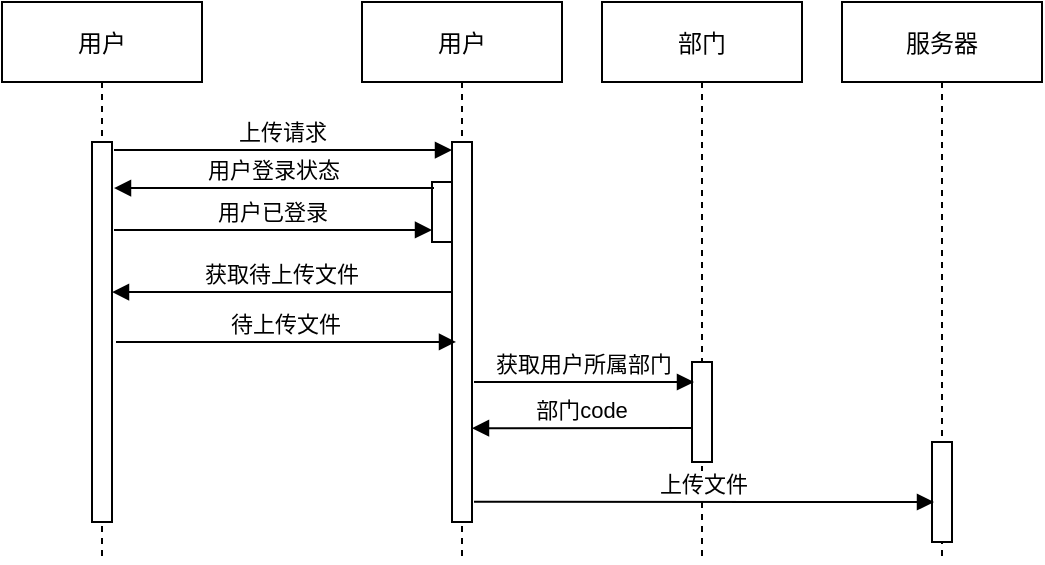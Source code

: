 <mxfile version="15.4.3" type="github">
  <diagram id="jTyqnOY4CSZY5J-jKBLQ" name="Page-1">
    <mxGraphModel dx="1108" dy="482" grid="1" gridSize="10" guides="1" tooltips="1" connect="1" arrows="1" fold="1" page="1" pageScale="1" pageWidth="827" pageHeight="1169" math="0" shadow="0">
      <root>
        <mxCell id="0" />
        <mxCell id="1" parent="0" />
        <mxCell id="tQEb7yG2iG1s_vNv8sm0-66" value="用户" style="shape=umlLifeline;perimeter=lifelinePerimeter;container=1;collapsible=0;recursiveResize=0;rounded=0;shadow=0;strokeWidth=1;" vertex="1" parent="1">
          <mxGeometry x="600" y="50" width="100" height="280" as="geometry" />
        </mxCell>
        <mxCell id="tQEb7yG2iG1s_vNv8sm0-67" value="" style="points=[];perimeter=orthogonalPerimeter;rounded=0;shadow=0;strokeWidth=1;" vertex="1" parent="tQEb7yG2iG1s_vNv8sm0-66">
          <mxGeometry x="45" y="70" width="10" height="190" as="geometry" />
        </mxCell>
        <mxCell id="tQEb7yG2iG1s_vNv8sm0-68" value="文件" style="shape=umlLifeline;perimeter=lifelinePerimeter;container=1;collapsible=0;recursiveResize=0;rounded=0;shadow=0;strokeWidth=1;" vertex="1" parent="1">
          <mxGeometry x="780" y="50" width="100" height="280" as="geometry" />
        </mxCell>
        <mxCell id="tQEb7yG2iG1s_vNv8sm0-70" value="用户" style="shape=umlLifeline;perimeter=lifelinePerimeter;container=1;collapsible=0;recursiveResize=0;rounded=0;shadow=0;strokeWidth=1;" vertex="1" parent="tQEb7yG2iG1s_vNv8sm0-68">
          <mxGeometry width="100" height="280" as="geometry" />
        </mxCell>
        <mxCell id="tQEb7yG2iG1s_vNv8sm0-71" value="" style="points=[];perimeter=orthogonalPerimeter;rounded=0;shadow=0;strokeWidth=1;" vertex="1" parent="tQEb7yG2iG1s_vNv8sm0-70">
          <mxGeometry x="45" y="70" width="10" height="190" as="geometry" />
        </mxCell>
        <mxCell id="tQEb7yG2iG1s_vNv8sm0-69" value="" style="points=[];perimeter=orthogonalPerimeter;rounded=0;shadow=0;strokeWidth=1;" vertex="1" parent="tQEb7yG2iG1s_vNv8sm0-70">
          <mxGeometry x="35" y="90" width="10" height="30" as="geometry" />
        </mxCell>
        <mxCell id="tQEb7yG2iG1s_vNv8sm0-72" value="部门" style="shape=umlLifeline;perimeter=lifelinePerimeter;container=1;collapsible=0;recursiveResize=0;rounded=0;shadow=0;strokeWidth=1;" vertex="1" parent="1">
          <mxGeometry x="900" y="50" width="100" height="280" as="geometry" />
        </mxCell>
        <mxCell id="tQEb7yG2iG1s_vNv8sm0-84" value="" style="points=[];perimeter=orthogonalPerimeter;rounded=0;shadow=0;strokeWidth=1;" vertex="1" parent="tQEb7yG2iG1s_vNv8sm0-72">
          <mxGeometry x="45" y="180" width="10" height="50" as="geometry" />
        </mxCell>
        <mxCell id="tQEb7yG2iG1s_vNv8sm0-74" value="上传请求" style="verticalAlign=bottom;endArrow=block;shadow=0;strokeWidth=1;exitX=1.1;exitY=0.108;exitDx=0;exitDy=0;exitPerimeter=0;" edge="1" parent="1">
          <mxGeometry relative="1" as="geometry">
            <mxPoint x="656" y="124.04" as="sourcePoint" />
            <mxPoint x="825" y="124.04" as="targetPoint" />
          </mxGeometry>
        </mxCell>
        <mxCell id="tQEb7yG2iG1s_vNv8sm0-75" value="部门code" style="verticalAlign=bottom;endArrow=block;shadow=0;strokeWidth=1;exitX=0;exitY=0.66;exitDx=0;exitDy=0;exitPerimeter=0;entryX=0.9;entryY=0.724;entryDx=0;entryDy=0;entryPerimeter=0;" edge="1" parent="1" source="tQEb7yG2iG1s_vNv8sm0-84">
          <mxGeometry relative="1" as="geometry">
            <mxPoint x="1000" y="273" as="sourcePoint" />
            <mxPoint x="835" y="263.08" as="targetPoint" />
            <Array as="points" />
          </mxGeometry>
        </mxCell>
        <mxCell id="tQEb7yG2iG1s_vNv8sm0-76" value="获取用户所属部门" style="verticalAlign=bottom;endArrow=block;shadow=0;strokeWidth=1;exitX=1;exitY=0.588;exitDx=0;exitDy=0;exitPerimeter=0;entryX=0.1;entryY=0.2;entryDx=0;entryDy=0;entryPerimeter=0;" edge="1" parent="1" target="tQEb7yG2iG1s_vNv8sm0-84">
          <mxGeometry relative="1" as="geometry">
            <mxPoint x="836" y="239.96" as="sourcePoint" />
            <mxPoint x="1000" y="240" as="targetPoint" />
            <Array as="points">
              <mxPoint x="921" y="240" />
            </Array>
          </mxGeometry>
        </mxCell>
        <mxCell id="tQEb7yG2iG1s_vNv8sm0-77" value="用户登录状态" style="verticalAlign=bottom;endArrow=block;shadow=0;strokeWidth=1;exitX=0.1;exitY=0.1;exitDx=0;exitDy=0;exitPerimeter=0;entryX=1.1;entryY=0.254;entryDx=0;entryDy=0;entryPerimeter=0;" edge="1" parent="1" source="tQEb7yG2iG1s_vNv8sm0-69">
          <mxGeometry relative="1" as="geometry">
            <mxPoint x="820" y="150" as="sourcePoint" />
            <mxPoint x="656" y="143.02" as="targetPoint" />
            <Array as="points" />
          </mxGeometry>
        </mxCell>
        <mxCell id="tQEb7yG2iG1s_vNv8sm0-78" value="用户已登录" style="verticalAlign=bottom;endArrow=block;shadow=0;strokeWidth=1;entryX=0;entryY=0.8;entryDx=0;entryDy=0;entryPerimeter=0;exitX=1.1;exitY=0.415;exitDx=0;exitDy=0;exitPerimeter=0;" edge="1" parent="1" target="tQEb7yG2iG1s_vNv8sm0-69">
          <mxGeometry relative="1" as="geometry">
            <mxPoint x="656" y="163.95" as="sourcePoint" />
            <mxPoint x="810" y="165" as="targetPoint" />
          </mxGeometry>
        </mxCell>
        <mxCell id="tQEb7yG2iG1s_vNv8sm0-79" value="待上传文件" style="verticalAlign=bottom;endArrow=block;shadow=0;strokeWidth=1;exitX=1.2;exitY=0.846;exitDx=0;exitDy=0;exitPerimeter=0;entryX=0.2;entryY=0.647;entryDx=0;entryDy=0;entryPerimeter=0;" edge="1" parent="1">
          <mxGeometry relative="1" as="geometry">
            <mxPoint x="657" y="219.98" as="sourcePoint" />
            <mxPoint x="827" y="219.99" as="targetPoint" />
            <Array as="points">
              <mxPoint x="690" y="220" />
              <mxPoint x="735" y="220.04" />
            </Array>
          </mxGeometry>
        </mxCell>
        <mxCell id="tQEb7yG2iG1s_vNv8sm0-80" value="获取待上传文件" style="verticalAlign=bottom;endArrow=block;shadow=0;strokeWidth=1;exitX=0;exitY=0.5;exitDx=0;exitDy=0;exitPerimeter=0;entryX=1;entryY=0.654;entryDx=0;entryDy=0;entryPerimeter=0;" edge="1" parent="1">
          <mxGeometry relative="1" as="geometry">
            <mxPoint x="825" y="195" as="sourcePoint" />
            <mxPoint x="655" y="195.02" as="targetPoint" />
            <Array as="points" />
          </mxGeometry>
        </mxCell>
        <mxCell id="tQEb7yG2iG1s_vNv8sm0-81" value="服务器" style="shape=umlLifeline;perimeter=lifelinePerimeter;container=1;collapsible=0;recursiveResize=0;rounded=0;shadow=0;strokeWidth=1;" vertex="1" parent="1">
          <mxGeometry x="1020" y="50" width="100" height="280" as="geometry" />
        </mxCell>
        <mxCell id="tQEb7yG2iG1s_vNv8sm0-82" value="" style="points=[];perimeter=orthogonalPerimeter;rounded=0;shadow=0;strokeWidth=1;" vertex="1" parent="tQEb7yG2iG1s_vNv8sm0-81">
          <mxGeometry x="45" y="220" width="10" height="50" as="geometry" />
        </mxCell>
        <mxCell id="tQEb7yG2iG1s_vNv8sm0-83" value="上传文件" style="verticalAlign=bottom;endArrow=block;shadow=0;strokeWidth=1;entryX=0.1;entryY=0.6;entryDx=0;entryDy=0;entryPerimeter=0;exitX=1.1;exitY=0.947;exitDx=0;exitDy=0;exitPerimeter=0;" edge="1" parent="1" source="tQEb7yG2iG1s_vNv8sm0-71" target="tQEb7yG2iG1s_vNv8sm0-82">
          <mxGeometry relative="1" as="geometry">
            <mxPoint x="840" y="300" as="sourcePoint" />
            <mxPoint x="994" y="300.04" as="targetPoint" />
            <Array as="points" />
          </mxGeometry>
        </mxCell>
      </root>
    </mxGraphModel>
  </diagram>
</mxfile>
